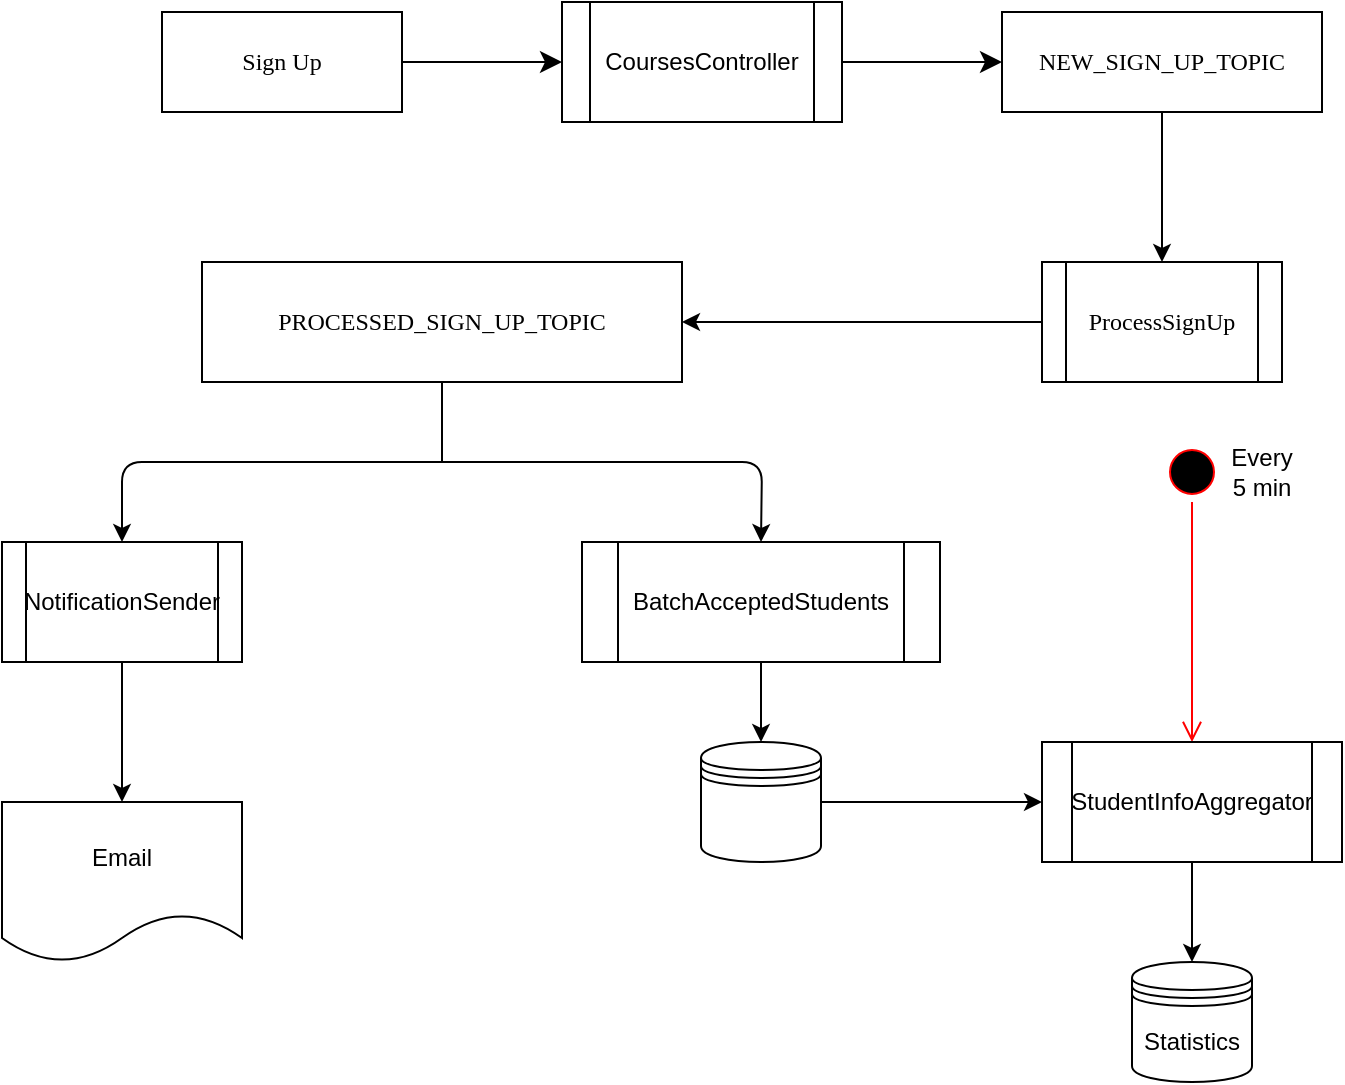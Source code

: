 <mxfile version="14.6.13" type="device"><diagram name="Page-1" id="52a04d89-c75d-2922-d76d-85b35f80e030"><mxGraphModel dx="2138" dy="552" grid="1" gridSize="10" guides="1" tooltips="1" connect="1" arrows="1" fold="1" page="1" pageScale="1" pageWidth="1100" pageHeight="850" background="#ffffff" math="0" shadow="0"><root><mxCell id="0"/><mxCell id="1" parent="0"/><mxCell id="wmt4wU76ZcMHBHXmehv6-5" value="" style="edgeStyle=orthogonalEdgeStyle;rounded=0;orthogonalLoop=1;jettySize=auto;html=1;" edge="1" parent="1" source="17472293e6e8944d-29" target="wmt4wU76ZcMHBHXmehv6-4"><mxGeometry relative="1" as="geometry"/></mxCell><mxCell id="17472293e6e8944d-29" value="NEW_SIGN_UP_TOPIC" style="whiteSpace=wrap;html=1;rounded=0;shadow=0;comic=0;labelBackgroundColor=none;strokeWidth=1;fontFamily=Verdana;fontSize=12;align=center;" parent="1" vertex="1"><mxGeometry x="480" y="55" width="160" height="50" as="geometry"/></mxCell><mxCell id="1fdf3b25b50cf41e-27" style="edgeStyle=none;html=1;labelBackgroundColor=none;startFill=0;startSize=8;endFill=1;endSize=8;fontFamily=Verdana;fontSize=12;entryX=0;entryY=0.5;entryDx=0;entryDy=0;" parent="1" source="17472293e6e8944d-30" target="wmt4wU76ZcMHBHXmehv6-3" edge="1"><mxGeometry relative="1" as="geometry"><mxPoint x="250" y="118.35" as="targetPoint"/></mxGeometry></mxCell><mxCell id="17472293e6e8944d-30" value="&lt;div&gt;Sign Up&lt;/div&gt;" style="whiteSpace=wrap;html=1;rounded=0;shadow=0;comic=0;labelBackgroundColor=none;strokeWidth=1;fontFamily=Verdana;fontSize=12;align=center;" parent="1" vertex="1"><mxGeometry x="60" y="55" width="120" height="50" as="geometry"/></mxCell><mxCell id="1fdf3b25b50cf41e-28" style="edgeStyle=none;html=1;labelBackgroundColor=none;startFill=0;startSize=8;endFill=1;endSize=8;fontFamily=Verdana;fontSize=12;exitX=1;exitY=0.5;exitDx=0;exitDy=0;entryX=0;entryY=0.5;entryDx=0;entryDy=0;" parent="1" source="wmt4wU76ZcMHBHXmehv6-3" target="17472293e6e8944d-29" edge="1"><mxGeometry relative="1" as="geometry"><mxPoint x="390" y="112.273" as="sourcePoint"/></mxGeometry></mxCell><mxCell id="wmt4wU76ZcMHBHXmehv6-3" value="CoursesController" style="shape=process;whiteSpace=wrap;html=1;backgroundOutline=1;" vertex="1" parent="1"><mxGeometry x="260" y="50" width="140" height="60" as="geometry"/></mxCell><mxCell id="wmt4wU76ZcMHBHXmehv6-7" value="" style="edgeStyle=orthogonalEdgeStyle;rounded=0;orthogonalLoop=1;jettySize=auto;html=1;" edge="1" parent="1" source="wmt4wU76ZcMHBHXmehv6-4" target="wmt4wU76ZcMHBHXmehv6-6"><mxGeometry relative="1" as="geometry"/></mxCell><mxCell id="wmt4wU76ZcMHBHXmehv6-4" value="ProcessSignUp" style="shape=process;whiteSpace=wrap;html=1;backgroundOutline=1;rounded=0;shadow=0;fontFamily=Verdana;strokeWidth=1;comic=0;" vertex="1" parent="1"><mxGeometry x="500" y="180" width="120" height="60" as="geometry"/></mxCell><mxCell id="wmt4wU76ZcMHBHXmehv6-9" style="edgeStyle=orthogonalEdgeStyle;rounded=0;orthogonalLoop=1;jettySize=auto;html=1;exitX=0.5;exitY=1;exitDx=0;exitDy=0;endArrow=none;endFill=0;" edge="1" parent="1" source="wmt4wU76ZcMHBHXmehv6-6"><mxGeometry relative="1" as="geometry"><mxPoint x="200" y="280" as="targetPoint"/></mxGeometry></mxCell><mxCell id="wmt4wU76ZcMHBHXmehv6-6" value="PROCESSED_SIGN_UP_TOPIC" style="whiteSpace=wrap;html=1;rounded=0;shadow=0;fontFamily=Verdana;strokeWidth=1;comic=0;" vertex="1" parent="1"><mxGeometry x="80" y="180" width="240" height="60" as="geometry"/></mxCell><mxCell id="wmt4wU76ZcMHBHXmehv6-10" value="" style="endArrow=classic;html=1;entryX=0.5;entryY=0;entryDx=0;entryDy=0;" edge="1" parent="1" target="wmt4wU76ZcMHBHXmehv6-14"><mxGeometry width="50" height="50" relative="1" as="geometry"><mxPoint x="200" y="280" as="sourcePoint"/><mxPoint x="360" y="320" as="targetPoint"/><Array as="points"><mxPoint x="360" y="280"/></Array></mxGeometry></mxCell><mxCell id="wmt4wU76ZcMHBHXmehv6-11" value="" style="endArrow=classic;html=1;" edge="1" parent="1"><mxGeometry width="50" height="50" relative="1" as="geometry"><mxPoint x="200" y="280" as="sourcePoint"/><mxPoint x="40" y="320" as="targetPoint"/><Array as="points"><mxPoint x="40" y="280"/></Array></mxGeometry></mxCell><mxCell id="wmt4wU76ZcMHBHXmehv6-26" value="" style="edgeStyle=orthogonalEdgeStyle;rounded=0;orthogonalLoop=1;jettySize=auto;html=1;startArrow=none;startFill=0;endArrow=classic;endFill=1;" edge="1" parent="1" source="wmt4wU76ZcMHBHXmehv6-12" target="wmt4wU76ZcMHBHXmehv6-25"><mxGeometry relative="1" as="geometry"/></mxCell><mxCell id="wmt4wU76ZcMHBHXmehv6-12" value="NotificationSender" style="shape=process;whiteSpace=wrap;html=1;backgroundOutline=1;" vertex="1" parent="1"><mxGeometry x="-20" y="320" width="120" height="60" as="geometry"/></mxCell><mxCell id="wmt4wU76ZcMHBHXmehv6-17" style="edgeStyle=orthogonalEdgeStyle;rounded=0;orthogonalLoop=1;jettySize=auto;html=1;endArrow=classic;endFill=1;" edge="1" parent="1" source="wmt4wU76ZcMHBHXmehv6-14" target="wmt4wU76ZcMHBHXmehv6-16"><mxGeometry relative="1" as="geometry"/></mxCell><mxCell id="wmt4wU76ZcMHBHXmehv6-14" value="&lt;div&gt;BatchAcceptedStudents&lt;br&gt;&lt;/div&gt;&lt;div&gt;&lt;/div&gt;" style="shape=process;whiteSpace=wrap;html=1;backgroundOutline=1;" vertex="1" parent="1"><mxGeometry x="270" y="320" width="179" height="60" as="geometry"/></mxCell><mxCell id="wmt4wU76ZcMHBHXmehv6-21" value="" style="edgeStyle=orthogonalEdgeStyle;rounded=0;orthogonalLoop=1;jettySize=auto;html=1;endArrow=classic;endFill=1;startArrow=none;startFill=0;" edge="1" parent="1" source="wmt4wU76ZcMHBHXmehv6-16" target="wmt4wU76ZcMHBHXmehv6-20"><mxGeometry relative="1" as="geometry"/></mxCell><mxCell id="wmt4wU76ZcMHBHXmehv6-16" value="" style="shape=datastore;whiteSpace=wrap;html=1;" vertex="1" parent="1"><mxGeometry x="329.5" y="420" width="60" height="60" as="geometry"/></mxCell><mxCell id="wmt4wU76ZcMHBHXmehv6-18" value="" style="ellipse;html=1;shape=startState;fillColor=#000000;strokeColor=#ff0000;" vertex="1" parent="1"><mxGeometry x="560" y="270" width="30" height="30" as="geometry"/></mxCell><mxCell id="wmt4wU76ZcMHBHXmehv6-19" value="" style="edgeStyle=orthogonalEdgeStyle;html=1;verticalAlign=bottom;endArrow=open;endSize=8;strokeColor=#ff0000;entryX=0.5;entryY=0;entryDx=0;entryDy=0;" edge="1" source="wmt4wU76ZcMHBHXmehv6-18" parent="1" target="wmt4wU76ZcMHBHXmehv6-20"><mxGeometry relative="1" as="geometry"><mxPoint x="560" y="400" as="targetPoint"/></mxGeometry></mxCell><mxCell id="wmt4wU76ZcMHBHXmehv6-24" style="edgeStyle=orthogonalEdgeStyle;rounded=0;orthogonalLoop=1;jettySize=auto;html=1;startArrow=none;startFill=0;endArrow=classic;endFill=1;" edge="1" parent="1" source="wmt4wU76ZcMHBHXmehv6-20" target="wmt4wU76ZcMHBHXmehv6-23"><mxGeometry relative="1" as="geometry"/></mxCell><mxCell id="wmt4wU76ZcMHBHXmehv6-20" value="StudentInfoAggregator" style="shape=process;whiteSpace=wrap;html=1;backgroundOutline=1;" vertex="1" parent="1"><mxGeometry x="500" y="420" width="150" height="60" as="geometry"/></mxCell><mxCell id="wmt4wU76ZcMHBHXmehv6-22" value="Every 5 min" style="text;html=1;strokeColor=none;fillColor=none;align=center;verticalAlign=middle;whiteSpace=wrap;rounded=0;" vertex="1" parent="1"><mxGeometry x="590" y="275" width="40" height="20" as="geometry"/></mxCell><mxCell id="wmt4wU76ZcMHBHXmehv6-23" value="Statistics" style="shape=datastore;whiteSpace=wrap;html=1;" vertex="1" parent="1"><mxGeometry x="545" y="530" width="60" height="60" as="geometry"/></mxCell><mxCell id="wmt4wU76ZcMHBHXmehv6-25" value="Email" style="shape=document;whiteSpace=wrap;html=1;boundedLbl=1;" vertex="1" parent="1"><mxGeometry x="-20" y="450" width="120" height="80" as="geometry"/></mxCell></root></mxGraphModel></diagram></mxfile>